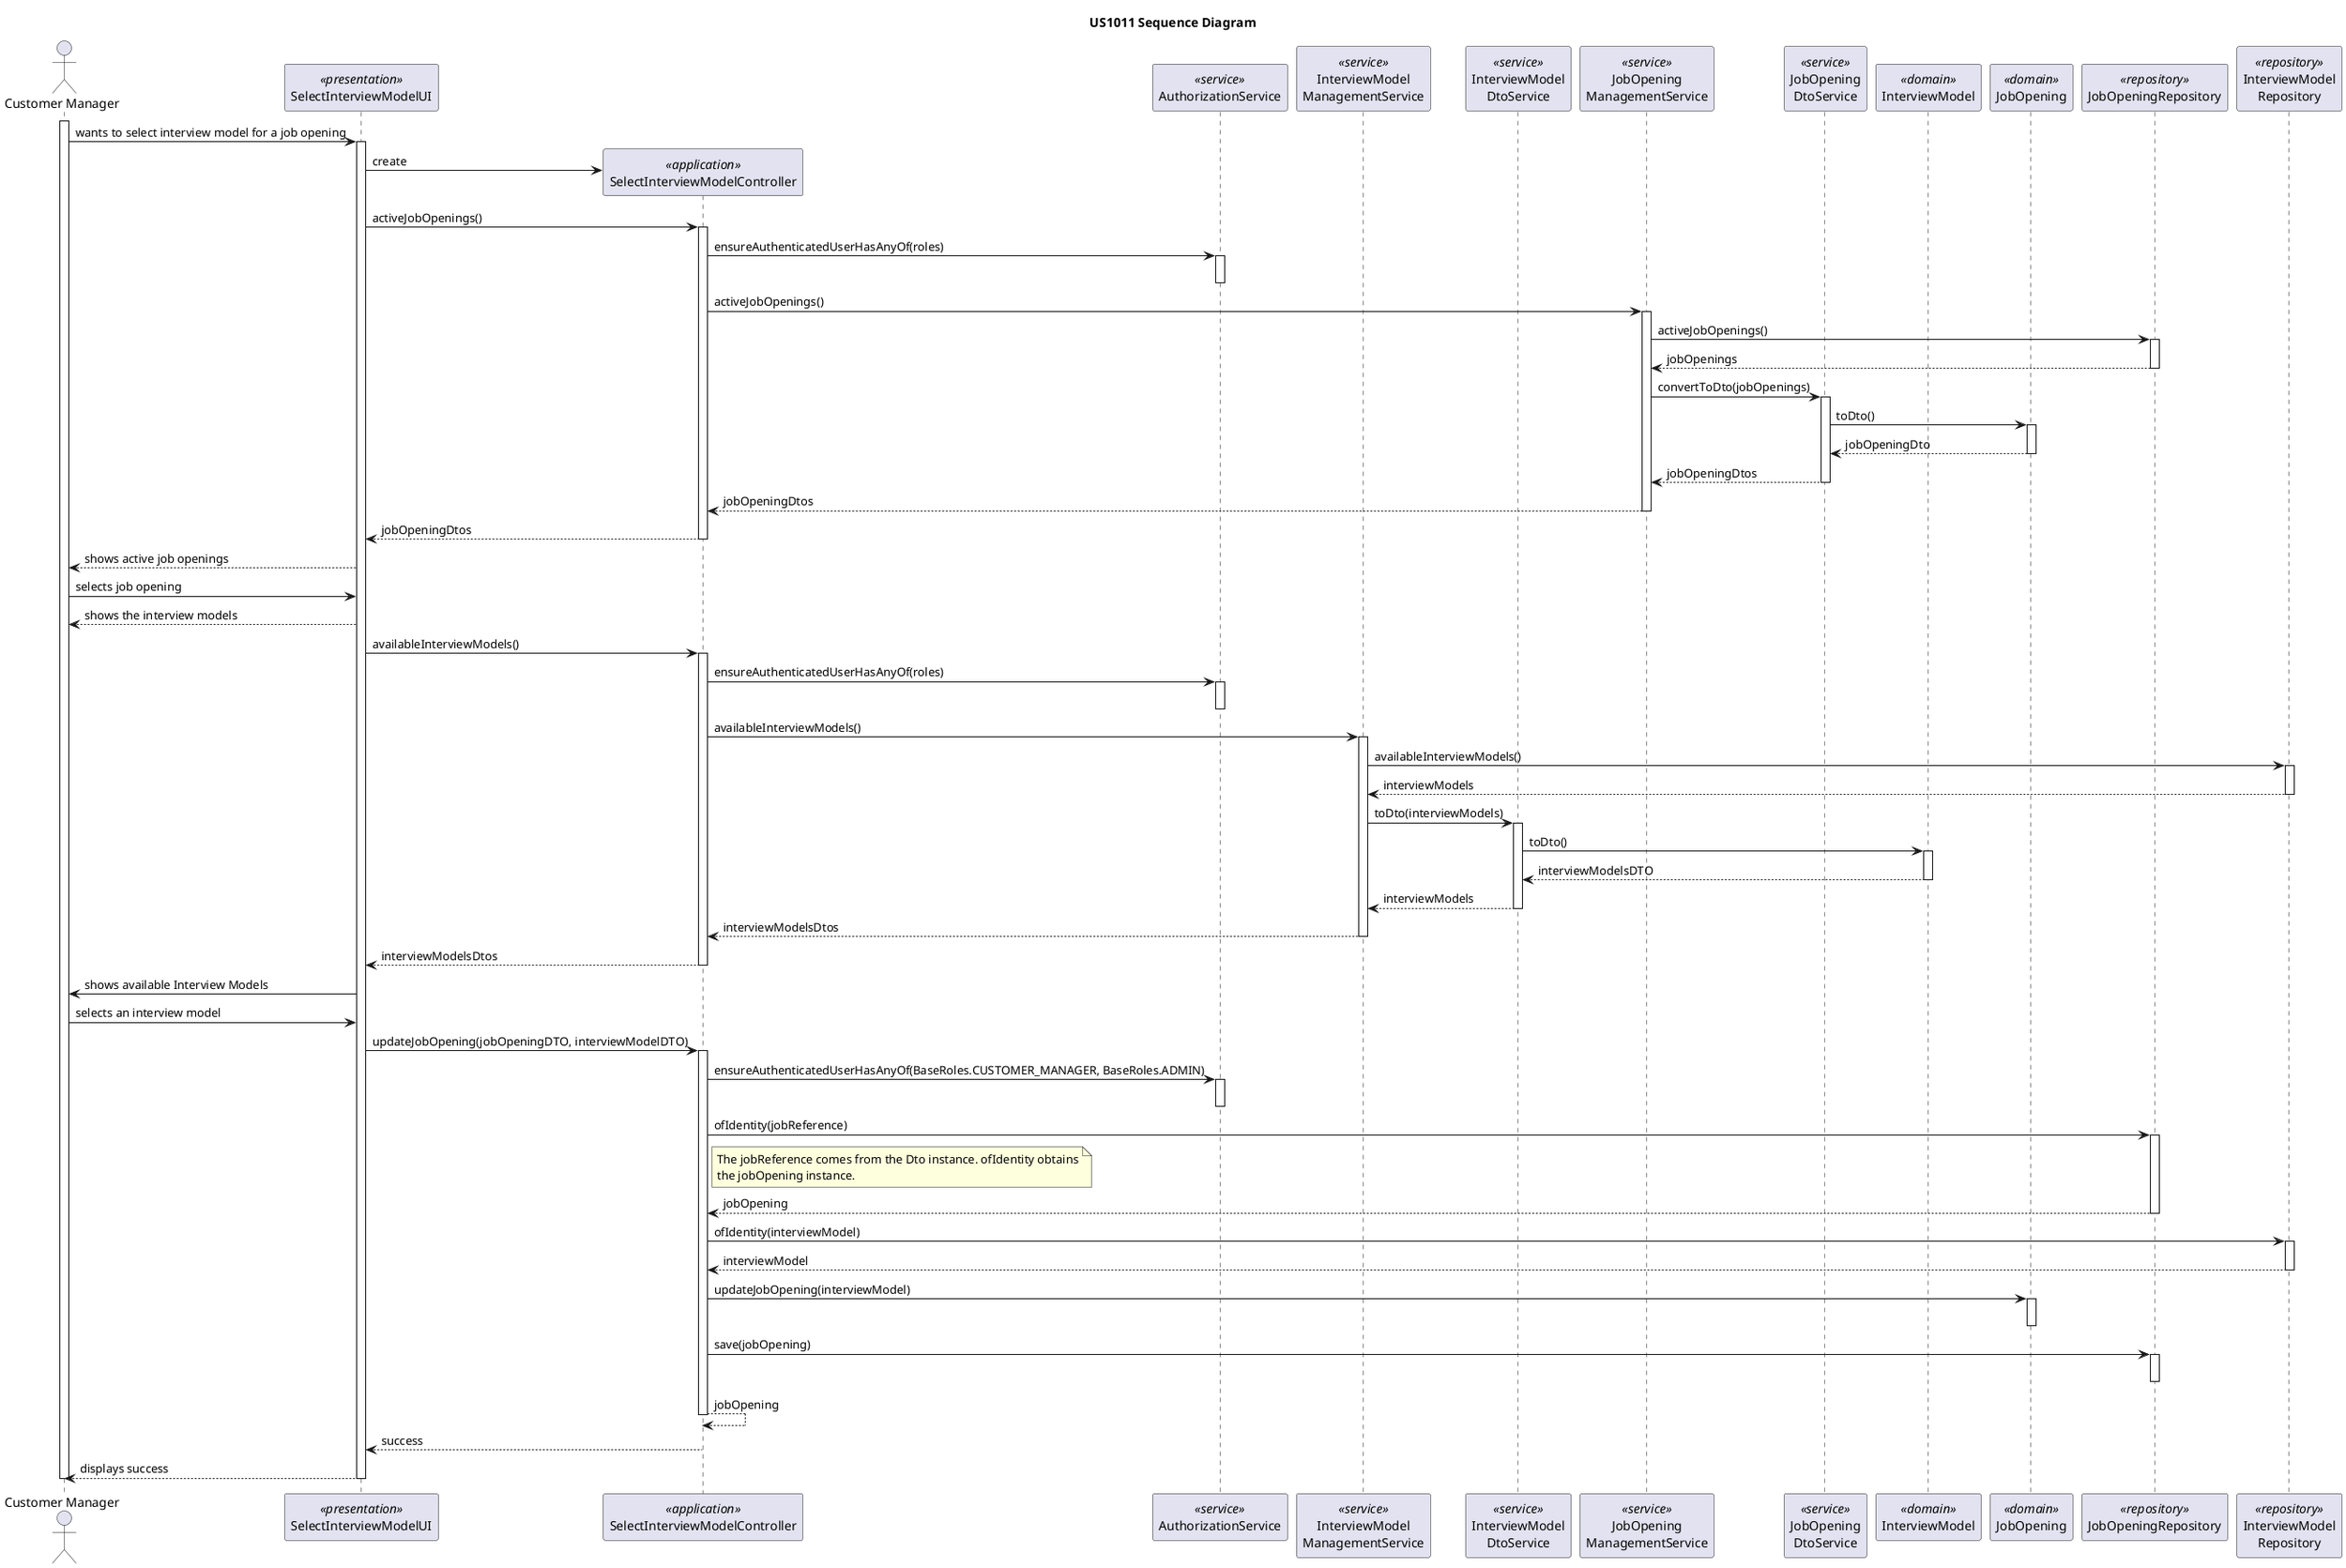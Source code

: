 @startuml

title US1011 Sequence Diagram

actor "Customer Manager" as USER

participant "SelectInterviewModelUI" as UI <<presentation>>
participant "SelectInterviewModelController" as CTRL <<application>>
participant "AuthorizationService" as AUTH <<service>>
participant "InterviewModel\nManagementService" as IMMS <<service>>
participant "InterviewModel\nDtoService" as IMDTOService <<service>>
participant "JobOpening\nManagementService" as JOMS <<service>>
participant "JobOpening\nDtoService" as JOMS_DTO <<service>>
participant "InterviewModel" as IM <<domain>>
participant "JobOpening" as JO <<domain>>
participant "JobOpeningRepository" as JOREPO <<repository>>
participant "InterviewModel\nRepository" as IMREPO <<repository>>


activate USER

USER -> UI: wants to select interview model for a job opening
activate UI

UI -> CTRL**: create

UI -> CTRL: activeJobOpenings()
activate CTRL


CTRL -> AUTH:  ensureAuthenticatedUserHasAnyOf(roles)
activate AUTH
deactivate AUTH

CTRL ->JOMS: activeJobOpenings()
activate JOMS

JOMS -> JOREPO: activeJobOpenings()
activate JOREPO

JOREPO --> JOMS: jobOpenings
deactivate JOREPO

JOMS -> JOMS_DTO: convertToDto(jobOpenings)
activate JOMS_DTO


JOMS_DTO -> JO: toDto()
activate JO

JO --> JOMS_DTO: jobOpeningDto
deactivate JO


JOMS_DTO --> JOMS: jobOpeningDtos
deactivate JOMS_DTO

JOMS --> CTRL: jobOpeningDtos
deactivate JOMS

CTRL --> UI: jobOpeningDtos
deactivate CTRL

UI --> USER: shows active job openings

USER -> UI: selects job opening

UI --> USER: shows the interview models

UI -> CTRL: availableInterviewModels()
activate CTRL

CTRL -> AUTH:  ensureAuthenticatedUserHasAnyOf(roles)
activate AUTH
deactivate AUTH

CTRL ->IMMS: availableInterviewModels()
activate IMMS

IMMS -> IMREPO: availableInterviewModels()
activate IMREPO

IMREPO --> IMMS: interviewModels
deactivate IMREPO

IMMS -> IMDTOService: toDto(interviewModels)
activate IMDTOService


IMDTOService -> IM: toDto()
activate IM

IM --> IMDTOService: interviewModelsDTO
deactivate IM

IMDTOService --> IMMS: interviewModels
deactivate IMDTOService

IMMS --> CTRL: interviewModelsDtos
deactivate IMMS

CTRL --> UI: interviewModelsDtos
deactivate CTRL

UI -> USER: shows available Interview Models
USER -> UI: selects an interview model

UI -> CTRL: updateJobOpening(jobOpeningDTO, interviewModelDTO)
activate CTRL


CTRL -> AUTH:  ensureAuthenticatedUserHasAnyOf(BaseRoles.CUSTOMER_MANAGER, BaseRoles.ADMIN)
activate AUTH
deactivate AUTH



CTRL -> JOREPO: ofIdentity(jobReference)
activate JOREPO

note right CTRL
The jobReference comes from the Dto instance. ofIdentity obtains
the jobOpening instance.
end note

JOREPO --> CTRL: jobOpening
deactivate JOREPO

CTRL -> IMREPO: ofIdentity(interviewModel)
activate IMREPO



IMREPO --> CTRL: interviewModel
deactivate IMREPO

CTRL -> JO: updateJobOpening(interviewModel)
activate JO
deactivate JO

CTRL -> JOREPO: save(jobOpening)
activate JOREPO
deactivate JOREPO

CTRL --> CTRL: jobOpening
deactivate CTRL

CTRL --> UI: success
deactivate CTRL

UI --> USER: displays success
deactivate UI
deactivate USER

@enduml